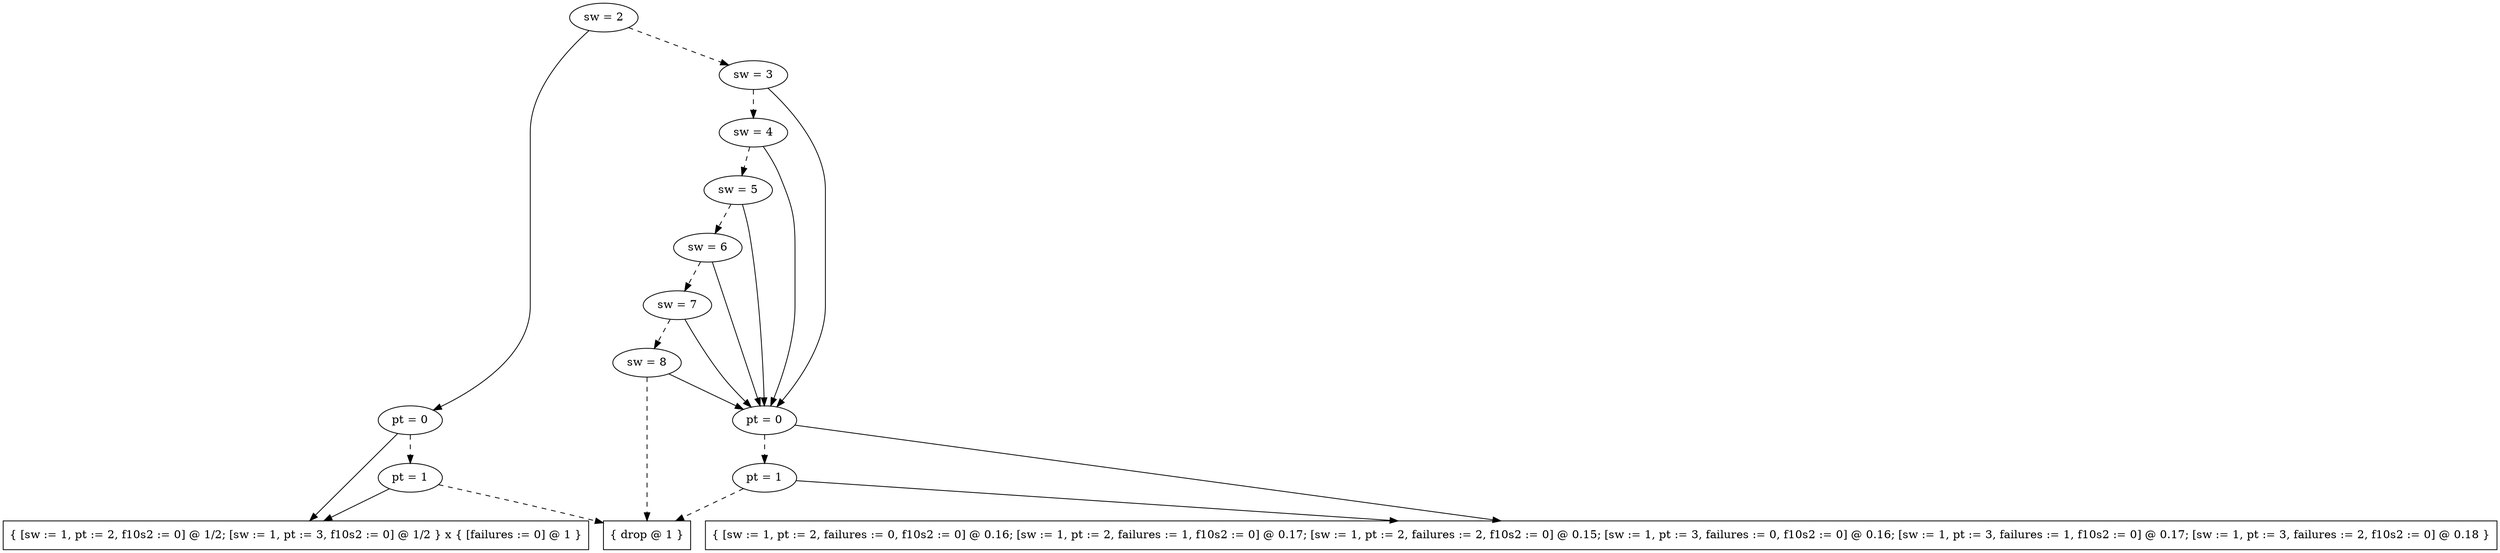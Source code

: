 digraph tdk {
4345 [label="sw = 2"];
4345 -> 4330;
4345 -> 4343 [style="dashed"];
4330 [label="pt = 0"];
4330 -> 4246;
4330 -> 4275 [style="dashed"];
4246 [shape=box label="{ [sw := 1, pt := 2, f10s2 := 0] @ 1/2; [sw := 1, pt := 3, f10s2 := 0] @ 1/2 } x { [failures := 0] @ 1 }"];
4275 [label="pt = 1"];
4275 -> 4246;
4275 -> 0 [style="dashed"];
0 [shape=box label="{ drop @ 1 }"];
4343 [label="sw = 3"];
4343 -> 4323;
4343 -> 4341 [style="dashed"];
4323 [label="pt = 0"];
4323 -> 4188;
4323 -> 4268 [style="dashed"];
4188 [shape=box label="{ [sw := 1, pt := 2, failures := 0, f10s2 := 0] @ 0.16; [sw := 1, pt := 2, failures := 1, f10s2 := 0] @ 0.17; [sw := 1, pt := 2, failures := 2, f10s2 := 0] @ 0.15; [sw := 1, pt := 3, failures := 0, f10s2 := 0] @ 0.16; [sw := 1, pt := 3, failures := 1, f10s2 := 0] @ 0.17; [sw := 1, pt := 3, failures := 2, f10s2 := 0] @ 0.18 }"];
4268 [label="pt = 1"];
4268 -> 4188;
4268 -> 0 [style="dashed"];
4341 [label="sw = 4"];
4341 -> 4323;
4341 -> 4339 [style="dashed"];
4339 [label="sw = 5"];
4339 -> 4323;
4339 -> 4337 [style="dashed"];
4337 [label="sw = 6"];
4337 -> 4323;
4337 -> 4335 [style="dashed"];
4335 [label="sw = 7"];
4335 -> 4323;
4335 -> 4333 [style="dashed"];
4333 [label="sw = 8"];
4333 -> 4323;
4333 -> 0 [style="dashed"];
{rank=same; 4341 ;}
{rank=same; 4268 4275 ;}
{rank=same; 4339 ;}
{rank=same; 4343 ;}
{rank=same; 4345 ;}
{rank=same; 4335 ;}
{rank=same; 4333 ;}
{rank=same; 4337 ;}
{rank=same; 4330 4323 ;}
}
